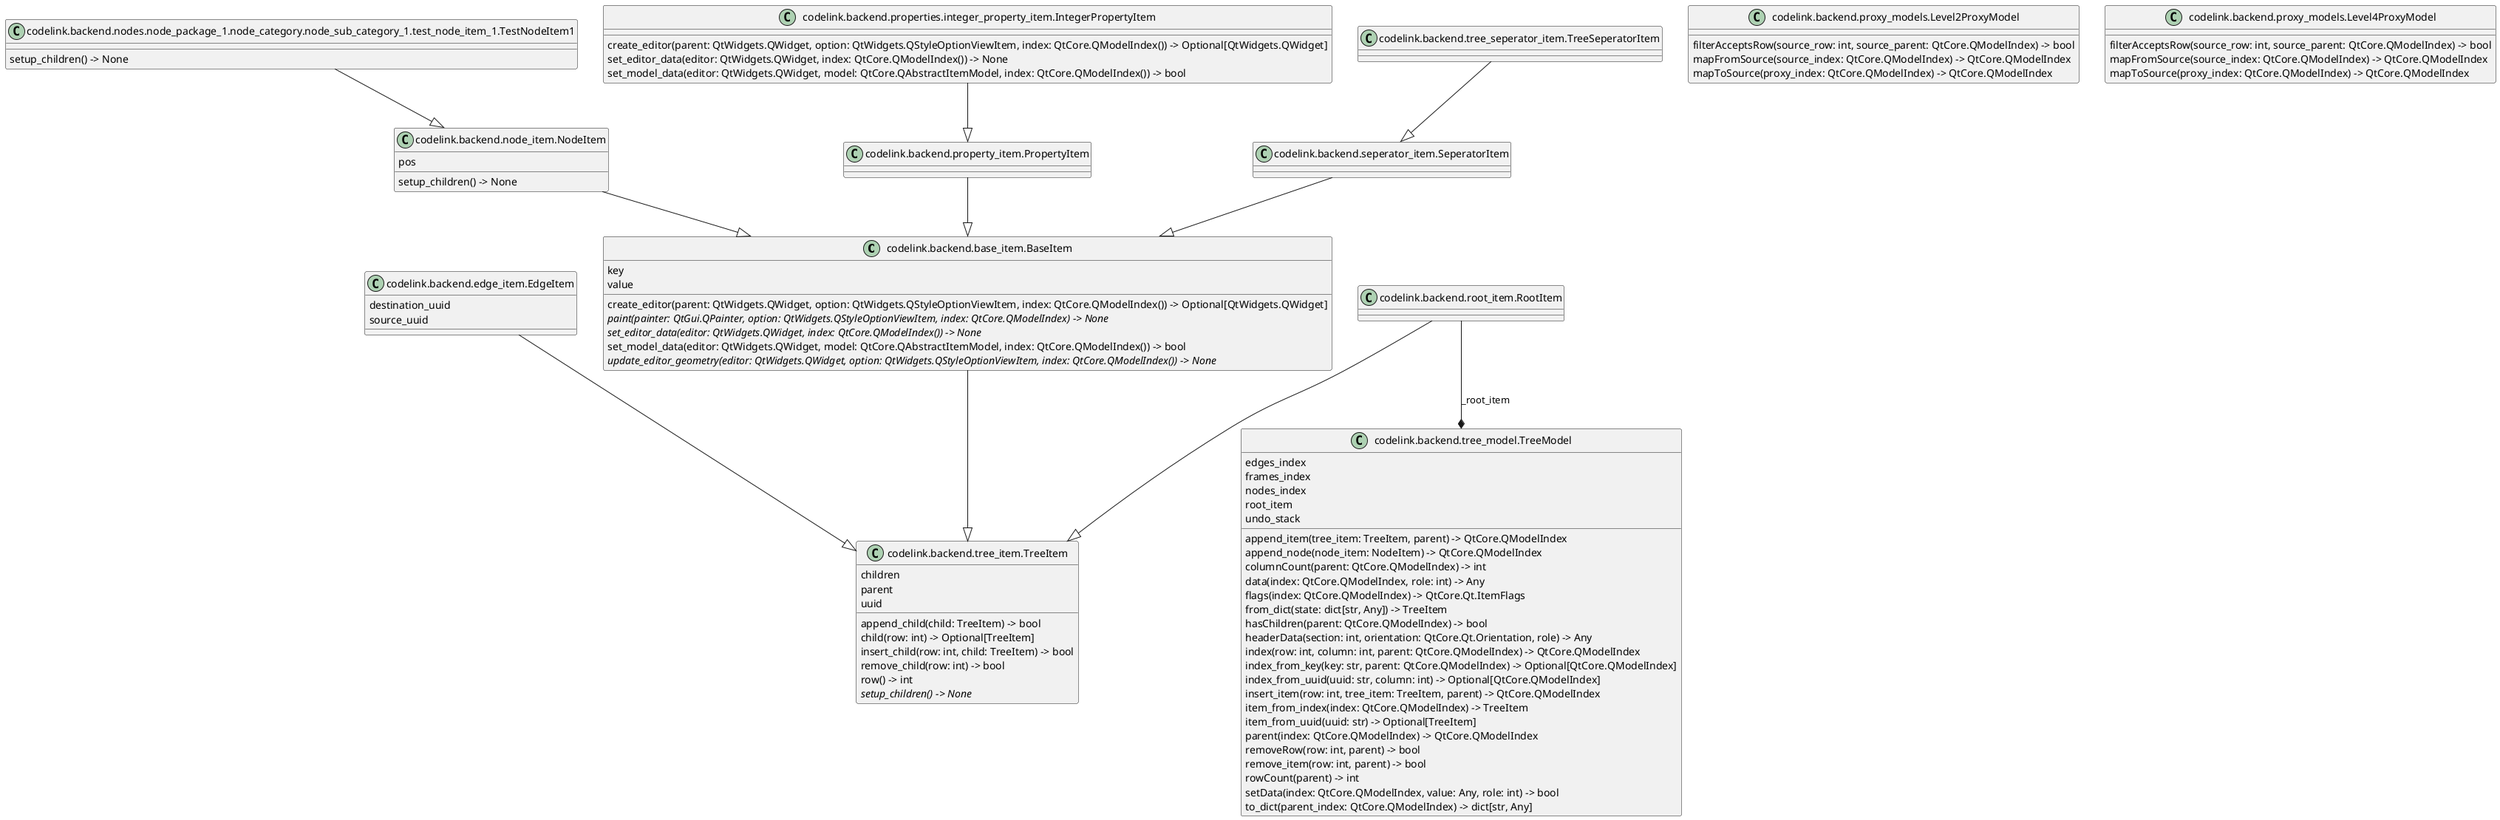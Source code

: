 @startuml classes
set namespaceSeparator none
class "codelink.backend.base_item.BaseItem" as codelink.backend.base_item.BaseItem {
  key
  value
  create_editor(parent: QtWidgets.QWidget, option: QtWidgets.QStyleOptionViewItem, index: QtCore.QModelIndex()) -> Optional[QtWidgets.QWidget]
  {abstract}paint(painter: QtGui.QPainter, option: QtWidgets.QStyleOptionViewItem, index: QtCore.QModelIndex) -> None
  {abstract}set_editor_data(editor: QtWidgets.QWidget, index: QtCore.QModelIndex()) -> None
  set_model_data(editor: QtWidgets.QWidget, model: QtCore.QAbstractItemModel, index: QtCore.QModelIndex()) -> bool
  {abstract}update_editor_geometry(editor: QtWidgets.QWidget, option: QtWidgets.QStyleOptionViewItem, index: QtCore.QModelIndex()) -> None
}
class "codelink.backend.edge_item.EdgeItem" as codelink.backend.edge_item.EdgeItem {
  destination_uuid
  source_uuid
}
class "codelink.backend.node_item.NodeItem" as codelink.backend.node_item.NodeItem {
  pos
  setup_children() -> None
}
class "codelink.backend.nodes.node_package_1.node_category.node_sub_category_1.test_node_item_1.TestNodeItem1" as codelink.backend.nodes.node_package_1.node_category.node_sub_category_1.test_node_item_1.TestNodeItem1 {
  setup_children() -> None
}
class "codelink.backend.properties.integer_property_item.IntegerPropertyItem" as codelink.backend.properties.integer_property_item.IntegerPropertyItem {
  create_editor(parent: QtWidgets.QWidget, option: QtWidgets.QStyleOptionViewItem, index: QtCore.QModelIndex()) -> Optional[QtWidgets.QWidget]
  set_editor_data(editor: QtWidgets.QWidget, index: QtCore.QModelIndex()) -> None
  set_model_data(editor: QtWidgets.QWidget, model: QtCore.QAbstractItemModel, index: QtCore.QModelIndex()) -> bool
}
class "codelink.backend.property_item.PropertyItem" as codelink.backend.property_item.PropertyItem {
}
class "codelink.backend.proxy_models.Level2ProxyModel" as codelink.backend.proxy_models.Level2ProxyModel {
  filterAcceptsRow(source_row: int, source_parent: QtCore.QModelIndex) -> bool
  mapFromSource(source_index: QtCore.QModelIndex) -> QtCore.QModelIndex
  mapToSource(proxy_index: QtCore.QModelIndex) -> QtCore.QModelIndex
}
class "codelink.backend.proxy_models.Level4ProxyModel" as codelink.backend.proxy_models.Level4ProxyModel {
  filterAcceptsRow(source_row: int, source_parent: QtCore.QModelIndex) -> bool
  mapFromSource(source_index: QtCore.QModelIndex) -> QtCore.QModelIndex
  mapToSource(proxy_index: QtCore.QModelIndex) -> QtCore.QModelIndex
}
class "codelink.backend.root_item.RootItem" as codelink.backend.root_item.RootItem {
}
class "codelink.backend.seperator_item.SeperatorItem" as codelink.backend.seperator_item.SeperatorItem {
}
class "codelink.backend.tree_item.TreeItem" as codelink.backend.tree_item.TreeItem {
  children
  parent
  uuid
  append_child(child: TreeItem) -> bool
  child(row: int) -> Optional[TreeItem]
  insert_child(row: int, child: TreeItem) -> bool
  remove_child(row: int) -> bool
  row() -> int
  {abstract}setup_children() -> None
}
class "codelink.backend.tree_model.TreeModel" as codelink.backend.tree_model.TreeModel {
  edges_index
  frames_index
  nodes_index
  root_item
  undo_stack
  append_item(tree_item: TreeItem, parent) -> QtCore.QModelIndex
  append_node(node_item: NodeItem) -> QtCore.QModelIndex
  columnCount(parent: QtCore.QModelIndex) -> int
  data(index: QtCore.QModelIndex, role: int) -> Any
  flags(index: QtCore.QModelIndex) -> QtCore.Qt.ItemFlags
  from_dict(state: dict[str, Any]) -> TreeItem
  hasChildren(parent: QtCore.QModelIndex) -> bool
  headerData(section: int, orientation: QtCore.Qt.Orientation, role) -> Any
  index(row: int, column: int, parent: QtCore.QModelIndex) -> QtCore.QModelIndex
  index_from_key(key: str, parent: QtCore.QModelIndex) -> Optional[QtCore.QModelIndex]
  index_from_uuid(uuid: str, column: int) -> Optional[QtCore.QModelIndex]
  insert_item(row: int, tree_item: TreeItem, parent) -> QtCore.QModelIndex
  item_from_index(index: QtCore.QModelIndex) -> TreeItem
  item_from_uuid(uuid: str) -> Optional[TreeItem]
  parent(index: QtCore.QModelIndex) -> QtCore.QModelIndex
  removeRow(row: int, parent) -> bool
  remove_item(row: int, parent) -> bool
  rowCount(parent) -> int
  setData(index: QtCore.QModelIndex, value: Any, role: int) -> bool
  to_dict(parent_index: QtCore.QModelIndex) -> dict[str, Any]
}
class "codelink.backend.tree_seperator_item.TreeSeperatorItem" as codelink.backend.tree_seperator_item.TreeSeperatorItem {
}
codelink.backend.base_item.BaseItem --|> codelink.backend.tree_item.TreeItem
codelink.backend.edge_item.EdgeItem --|> codelink.backend.tree_item.TreeItem
codelink.backend.node_item.NodeItem --|> codelink.backend.base_item.BaseItem
codelink.backend.nodes.node_package_1.node_category.node_sub_category_1.test_node_item_1.TestNodeItem1 --|> codelink.backend.node_item.NodeItem
codelink.backend.properties.integer_property_item.IntegerPropertyItem --|> codelink.backend.property_item.PropertyItem
codelink.backend.property_item.PropertyItem --|> codelink.backend.base_item.BaseItem
codelink.backend.root_item.RootItem --|> codelink.backend.tree_item.TreeItem
codelink.backend.seperator_item.SeperatorItem --|> codelink.backend.base_item.BaseItem
codelink.backend.tree_seperator_item.TreeSeperatorItem --|> codelink.backend.seperator_item.SeperatorItem
codelink.backend.root_item.RootItem --* codelink.backend.tree_model.TreeModel : _root_item
@enduml
